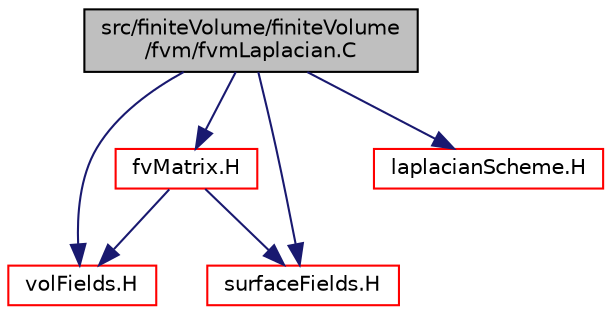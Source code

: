 digraph "src/finiteVolume/finiteVolume/fvm/fvmLaplacian.C"
{
  bgcolor="transparent";
  edge [fontname="Helvetica",fontsize="10",labelfontname="Helvetica",labelfontsize="10"];
  node [fontname="Helvetica",fontsize="10",shape=record];
  Node0 [label="src/finiteVolume/finiteVolume\l/fvm/fvmLaplacian.C",height=0.2,width=0.4,color="black", fillcolor="grey75", style="filled", fontcolor="black"];
  Node0 -> Node1 [color="midnightblue",fontsize="10",style="solid",fontname="Helvetica"];
  Node1 [label="volFields.H",height=0.2,width=0.4,color="red",URL="$a02912.html"];
  Node0 -> Node316 [color="midnightblue",fontsize="10",style="solid",fontname="Helvetica"];
  Node316 [label="surfaceFields.H",height=0.2,width=0.4,color="red",URL="$a02897.html",tooltip="Foam::surfaceFields. "];
  Node0 -> Node323 [color="midnightblue",fontsize="10",style="solid",fontname="Helvetica"];
  Node323 [label="fvMatrix.H",height=0.2,width=0.4,color="red",URL="$a03467.html"];
  Node323 -> Node1 [color="midnightblue",fontsize="10",style="solid",fontname="Helvetica"];
  Node323 -> Node316 [color="midnightblue",fontsize="10",style="solid",fontname="Helvetica"];
  Node0 -> Node327 [color="midnightblue",fontsize="10",style="solid",fontname="Helvetica"];
  Node327 [label="laplacianScheme.H",height=0.2,width=0.4,color="red",URL="$a03365.html"];
}
